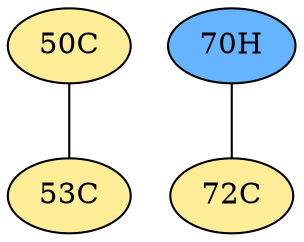 // The Round Table
graph {
	"50C" [fillcolor="#FFED97" style=radial]
	"53C" [fillcolor="#FFED97" style=radial]
	"50C" -- "53C" [penwidth=1]
	"70H" [fillcolor="#66B3FF" style=radial]
	"72C" [fillcolor="#FFED97" style=radial]
	"70H" -- "72C" [penwidth=1]
}
